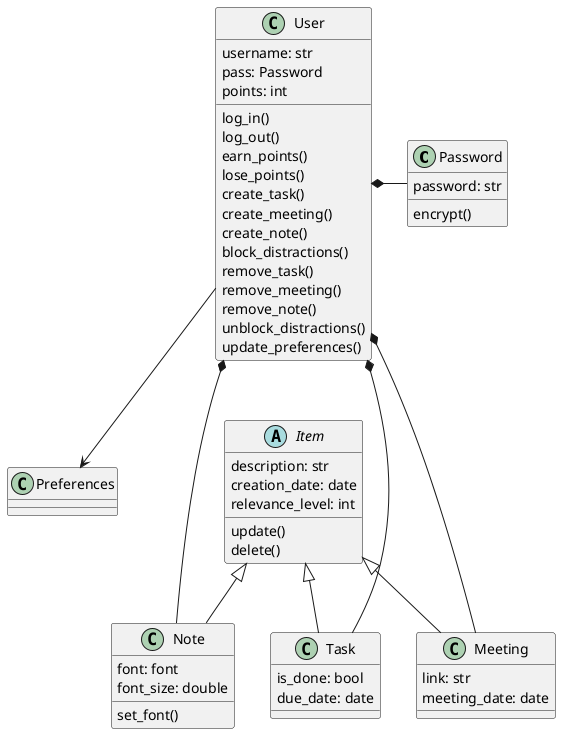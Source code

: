 @startuml Proyecto 

class Password{
    password: str
    encrypt()
}

class User{
    username: str
    pass: Password
    points: int

    log_in()
    log_out() 
    earn_points()
    lose_points() 
    create_task()
    create_meeting()
    create_note()
    block_distractions()
    remove_task()
    remove_meeting()
    remove_note()
    unblock_distractions()
    update_preferences()  
}

abstract class "Item"{
    description: str
    creation_date: date 
    relevance_level: int

    update()
    delete()
}

class Note{
    font: font 
    font_size: double
    
    set_font()
}

class Task{
    is_done: bool
    due_date: date
}

class Meeting{
    link: str
    meeting_date: date
}

class Preferences{

}



Item <|-- Task
Item <|-- Meeting
Item <|-- Note

User *-- Task
User *--- Meeting
User *--- Note

User *- Password

User --> Preferences


@enduml